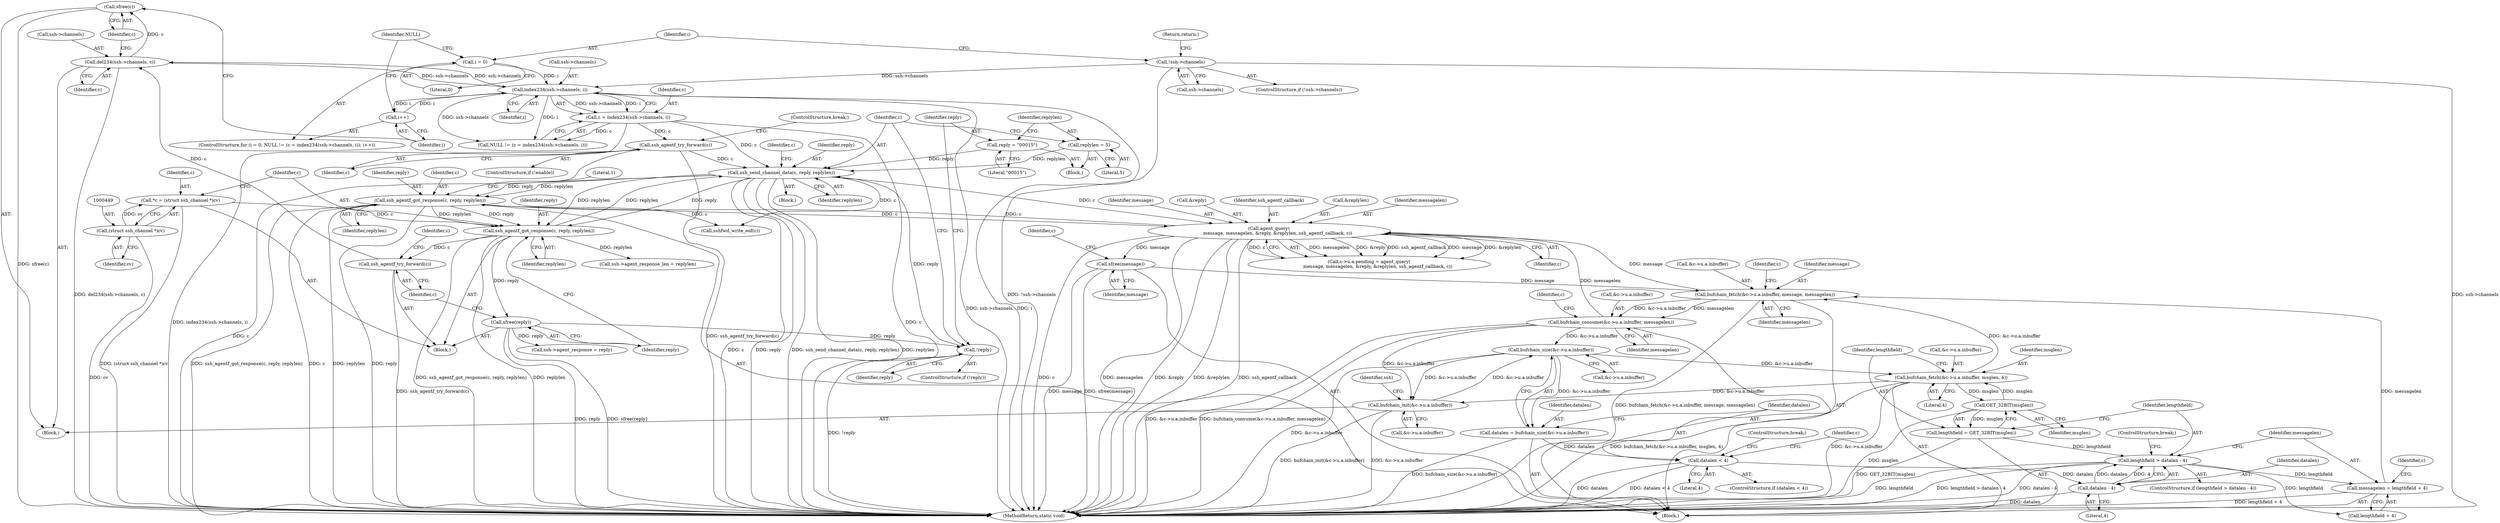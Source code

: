 digraph "0_tartarus_4ff22863d895cb7ebfced4cf923a012a614adaa8@API" {
"1000494" [label="(Call,sfree(c))"];
"1000489" [label="(Call,del234(ssh->channels, c))"];
"1000152" [label="(Call,index234(ssh->channels, i))"];
"1000139" [label="(Call,!ssh->channels)"];
"1000157" [label="(Call,i++)"];
"1000145" [label="(Call,i = 0)"];
"1000457" [label="(Call,ssh_agentf_try_forward(c))"];
"1000451" [label="(Call,ssh_agentf_got_response(c, reply, replylen))"];
"1000446" [label="(Call,*c = (struct ssh_channel *)cv)"];
"1000448" [label="(Call,(struct ssh_channel *)cv)"];
"1000290" [label="(Call,ssh_send_channel_data(c, reply, replylen))"];
"1000181" [label="(Call,ssh_agentf_try_forward(c))"];
"1000150" [label="(Call,c = index234(ssh->channels, i))"];
"1000284" [label="(Call,reply = \"\0\0\0\1\5\")"];
"1000281" [label="(Call,!reply)"];
"1000455" [label="(Call,sfree(reply))"];
"1000287" [label="(Call,replylen = 5)"];
"1000432" [label="(Call,ssh_agentf_got_response(c, reply, replylen))"];
"1000412" [label="(Call,agent_query(\n            message, messagelen, &reply, &replylen, ssh_agentf_callback, c))"];
"1000383" [label="(Call,bufchain_fetch(&c->u.a.inbuffer, message, messagelen))"];
"1000356" [label="(Call,bufchain_fetch(&c->u.a.inbuffer, msglen, 4))"];
"1000342" [label="(Call,bufchain_size(&c->u.a.inbuffer))"];
"1000468" [label="(Call,bufchain_init(&c->u.a.inbuffer))"];
"1000394" [label="(Call,bufchain_consume(&c->u.a.inbuffer, messagelen))"];
"1000369" [label="(Call,GET_32BIT(msglen))"];
"1000421" [label="(Call,sfree(message))"];
"1000378" [label="(Call,messagelen = lengthfield + 4)"];
"1000372" [label="(Call,lengthfield > datalen - 4)"];
"1000367" [label="(Call,lengthfield = GET_32BIT(msglen))"];
"1000374" [label="(Call,datalen - 4)"];
"1000352" [label="(Call,datalen < 4)"];
"1000340" [label="(Call,datalen = bufchain_size(&c->u.a.inbuffer))"];
"1000281" [label="(Call,!reply)"];
"1000458" [label="(Identifier,c)"];
"1000421" [label="(Call,sfree(message))"];
"1000393" [label="(Identifier,messagelen)"];
"1000354" [label="(Literal,4)"];
"1000373" [label="(Identifier,lengthfield)"];
"1000183" [label="(ControlStructure,break;)"];
"1000371" [label="(ControlStructure,if (lengthfield > datalen - 4))"];
"1000454" [label="(Identifier,replylen)"];
"1000291" [label="(Identifier,c)"];
"1000285" [label="(Identifier,reply)"];
"1000369" [label="(Call,GET_32BIT(msglen))"];
"1000446" [label="(Call,*c = (struct ssh_channel *)cv)"];
"1000341" [label="(Identifier,datalen)"];
"1000432" [label="(Call,ssh_agentf_got_response(c, reply, replylen))"];
"1000270" [label="(Block,)"];
"1000140" [label="(Call,ssh->channels)"];
"1000287" [label="(Call,replylen = 5)"];
"1000290" [label="(Call,ssh_send_channel_data(c, reply, replylen))"];
"1000211" [label="(Call,ssh->agent_response_len = replylen)"];
"1000435" [label="(Identifier,replylen)"];
"1000143" [label="(Return,return;)"];
"1000413" [label="(Identifier,message)"];
"1000280" [label="(ControlStructure,if (!reply))"];
"1000352" [label="(Call,datalen < 4)"];
"1000356" [label="(Call,bufchain_fetch(&c->u.a.inbuffer, msglen, 4))"];
"1000355" [label="(ControlStructure,break;)"];
"1000293" [label="(Identifier,replylen)"];
"1000374" [label="(Call,datalen - 4)"];
"1000372" [label="(Call,lengthfield > datalen - 4)"];
"1000368" [label="(Identifier,lengthfield)"];
"1000375" [label="(Identifier,datalen)"];
"1000448" [label="(Call,(struct ssh_channel *)cv)"];
"1000292" [label="(Identifier,reply)"];
"1000412" [label="(Call,agent_query(\n            message, messagelen, &reply, &replylen, ssh_agentf_callback, c))"];
"1000457" [label="(Call,ssh_agentf_try_forward(c))"];
"1000282" [label="(Identifier,reply)"];
"1000415" [label="(Call,&reply)"];
"1000151" [label="(Identifier,c)"];
"1000377" [label="(ControlStructure,break;)"];
"1000388" [label="(Identifier,c)"];
"1000404" [label="(Call,c->u.a.pending = agent_query(\n            message, messagelen, &reply, &replylen, ssh_agentf_callback, c))"];
"1000286" [label="(Literal,\"\0\0\0\1\5\")"];
"1000419" [label="(Identifier,ssh_agentf_callback)"];
"1000450" [label="(Identifier,cv)"];
"1000343" [label="(Call,&c->u.a.inbuffer)"];
"1000380" [label="(Call,lengthfield + 4)"];
"1000289" [label="(Literal,5)"];
"1000493" [label="(Identifier,c)"];
"1000384" [label="(Call,&c->u.a.inbuffer)"];
"1000181" [label="(Call,ssh_agentf_try_forward(c))"];
"1000370" [label="(Identifier,msglen)"];
"1000395" [label="(Call,&c->u.a.inbuffer)"];
"1000361" [label="(Identifier,c)"];
"1000366" [label="(Literal,4)"];
"1000455" [label="(Call,sfree(reply))"];
"1000417" [label="(Call,&replylen)"];
"1000394" [label="(Call,bufchain_consume(&c->u.a.inbuffer, messagelen))"];
"1000342" [label="(Call,bufchain_size(&c->u.a.inbuffer))"];
"1000453" [label="(Identifier,reply)"];
"1000288" [label="(Identifier,replylen)"];
"1000147" [label="(Literal,0)"];
"1000284" [label="(Call,reply = \"\0\0\0\1\5\")"];
"1000149" [label="(Identifier,NULL)"];
"1000399" [label="(Identifier,c)"];
"1000463" [label="(Identifier,c)"];
"1000452" [label="(Identifier,c)"];
"1000444" [label="(Block,)"];
"1000468" [label="(Call,bufchain_init(&c->u.a.inbuffer))"];
"1000158" [label="(Identifier,i)"];
"1000495" [label="(Identifier,c)"];
"1000144" [label="(ControlStructure,for (i = 0; NULL != (c = index234(ssh->channels, i)); i++))"];
"1000353" [label="(Identifier,datalen)"];
"1000178" [label="(ControlStructure,if (!enable))"];
"1000138" [label="(ControlStructure,if (!ssh->channels))"];
"1000340" [label="(Call,datalen = bufchain_size(&c->u.a.inbuffer))"];
"1000379" [label="(Identifier,messagelen)"];
"1000478" [label="(Identifier,ssh)"];
"1000496" [label="(MethodReturn,static void)"];
"1000451" [label="(Call,ssh_agentf_got_response(c, reply, replylen))"];
"1000206" [label="(Call,ssh->agent_response = reply)"];
"1000447" [label="(Identifier,c)"];
"1000408" [label="(Identifier,c)"];
"1000283" [label="(Block,)"];
"1000469" [label="(Call,&c->u.a.inbuffer)"];
"1000150" [label="(Call,c = index234(ssh->channels, i))"];
"1000139" [label="(Call,!ssh->channels)"];
"1000365" [label="(Identifier,msglen)"];
"1000145" [label="(Call,i = 0)"];
"1000307" [label="(Identifier,c)"];
"1000357" [label="(Call,&c->u.a.inbuffer)"];
"1000433" [label="(Identifier,c)"];
"1000153" [label="(Call,ssh->channels)"];
"1000383" [label="(Call,bufchain_fetch(&c->u.a.inbuffer, message, messagelen))"];
"1000157" [label="(Call,i++)"];
"1000442" [label="(Call,sshfwd_write_eof(c))"];
"1000414" [label="(Identifier,messagelen)"];
"1000489" [label="(Call,del234(ssh->channels, c))"];
"1000148" [label="(Call,NULL != (c = index234(ssh->channels, i)))"];
"1000490" [label="(Call,ssh->channels)"];
"1000422" [label="(Identifier,message)"];
"1000159" [label="(Block,)"];
"1000378" [label="(Call,messagelen = lengthfield + 4)"];
"1000367" [label="(Call,lengthfield = GET_32BIT(msglen))"];
"1000427" [label="(Identifier,c)"];
"1000403" [label="(Identifier,messagelen)"];
"1000420" [label="(Identifier,c)"];
"1000456" [label="(Identifier,reply)"];
"1000152" [label="(Call,index234(ssh->channels, i))"];
"1000182" [label="(Identifier,c)"];
"1000156" [label="(Identifier,i)"];
"1000392" [label="(Identifier,message)"];
"1000494" [label="(Call,sfree(c))"];
"1000339" [label="(Block,)"];
"1000338" [label="(Literal,1)"];
"1000146" [label="(Identifier,i)"];
"1000434" [label="(Identifier,reply)"];
"1000376" [label="(Literal,4)"];
"1000351" [label="(ControlStructure,if (datalen < 4))"];
"1000494" -> "1000159"  [label="AST: "];
"1000494" -> "1000495"  [label="CFG: "];
"1000495" -> "1000494"  [label="AST: "];
"1000158" -> "1000494"  [label="CFG: "];
"1000494" -> "1000496"  [label="DDG: sfree(c)"];
"1000489" -> "1000494"  [label="DDG: c"];
"1000489" -> "1000159"  [label="AST: "];
"1000489" -> "1000493"  [label="CFG: "];
"1000490" -> "1000489"  [label="AST: "];
"1000493" -> "1000489"  [label="AST: "];
"1000495" -> "1000489"  [label="CFG: "];
"1000489" -> "1000496"  [label="DDG: del234(ssh->channels, c)"];
"1000489" -> "1000152"  [label="DDG: ssh->channels"];
"1000152" -> "1000489"  [label="DDG: ssh->channels"];
"1000457" -> "1000489"  [label="DDG: c"];
"1000152" -> "1000150"  [label="AST: "];
"1000152" -> "1000156"  [label="CFG: "];
"1000153" -> "1000152"  [label="AST: "];
"1000156" -> "1000152"  [label="AST: "];
"1000150" -> "1000152"  [label="CFG: "];
"1000152" -> "1000496"  [label="DDG: ssh->channels"];
"1000152" -> "1000496"  [label="DDG: i"];
"1000152" -> "1000148"  [label="DDG: ssh->channels"];
"1000152" -> "1000148"  [label="DDG: i"];
"1000152" -> "1000150"  [label="DDG: ssh->channels"];
"1000152" -> "1000150"  [label="DDG: i"];
"1000139" -> "1000152"  [label="DDG: ssh->channels"];
"1000157" -> "1000152"  [label="DDG: i"];
"1000145" -> "1000152"  [label="DDG: i"];
"1000152" -> "1000157"  [label="DDG: i"];
"1000139" -> "1000138"  [label="AST: "];
"1000139" -> "1000140"  [label="CFG: "];
"1000140" -> "1000139"  [label="AST: "];
"1000143" -> "1000139"  [label="CFG: "];
"1000146" -> "1000139"  [label="CFG: "];
"1000139" -> "1000496"  [label="DDG: !ssh->channels"];
"1000139" -> "1000496"  [label="DDG: ssh->channels"];
"1000157" -> "1000144"  [label="AST: "];
"1000157" -> "1000158"  [label="CFG: "];
"1000158" -> "1000157"  [label="AST: "];
"1000149" -> "1000157"  [label="CFG: "];
"1000145" -> "1000144"  [label="AST: "];
"1000145" -> "1000147"  [label="CFG: "];
"1000146" -> "1000145"  [label="AST: "];
"1000147" -> "1000145"  [label="AST: "];
"1000149" -> "1000145"  [label="CFG: "];
"1000457" -> "1000444"  [label="AST: "];
"1000457" -> "1000458"  [label="CFG: "];
"1000458" -> "1000457"  [label="AST: "];
"1000463" -> "1000457"  [label="CFG: "];
"1000457" -> "1000496"  [label="DDG: ssh_agentf_try_forward(c)"];
"1000451" -> "1000457"  [label="DDG: c"];
"1000451" -> "1000444"  [label="AST: "];
"1000451" -> "1000454"  [label="CFG: "];
"1000452" -> "1000451"  [label="AST: "];
"1000453" -> "1000451"  [label="AST: "];
"1000454" -> "1000451"  [label="AST: "];
"1000456" -> "1000451"  [label="CFG: "];
"1000451" -> "1000496"  [label="DDG: ssh_agentf_got_response(c, reply, replylen)"];
"1000451" -> "1000496"  [label="DDG: replylen"];
"1000451" -> "1000211"  [label="DDG: replylen"];
"1000451" -> "1000290"  [label="DDG: replylen"];
"1000446" -> "1000451"  [label="DDG: c"];
"1000290" -> "1000451"  [label="DDG: reply"];
"1000290" -> "1000451"  [label="DDG: replylen"];
"1000432" -> "1000451"  [label="DDG: reply"];
"1000432" -> "1000451"  [label="DDG: replylen"];
"1000451" -> "1000455"  [label="DDG: reply"];
"1000446" -> "1000444"  [label="AST: "];
"1000446" -> "1000448"  [label="CFG: "];
"1000447" -> "1000446"  [label="AST: "];
"1000448" -> "1000446"  [label="AST: "];
"1000452" -> "1000446"  [label="CFG: "];
"1000446" -> "1000496"  [label="DDG: (struct ssh_channel *)cv"];
"1000448" -> "1000446"  [label="DDG: cv"];
"1000448" -> "1000450"  [label="CFG: "];
"1000449" -> "1000448"  [label="AST: "];
"1000450" -> "1000448"  [label="AST: "];
"1000448" -> "1000496"  [label="DDG: cv"];
"1000290" -> "1000270"  [label="AST: "];
"1000290" -> "1000293"  [label="CFG: "];
"1000291" -> "1000290"  [label="AST: "];
"1000292" -> "1000290"  [label="AST: "];
"1000293" -> "1000290"  [label="AST: "];
"1000307" -> "1000290"  [label="CFG: "];
"1000290" -> "1000496"  [label="DDG: c"];
"1000290" -> "1000496"  [label="DDG: reply"];
"1000290" -> "1000496"  [label="DDG: ssh_send_channel_data(c, reply, replylen)"];
"1000290" -> "1000496"  [label="DDG: replylen"];
"1000181" -> "1000290"  [label="DDG: c"];
"1000150" -> "1000290"  [label="DDG: c"];
"1000284" -> "1000290"  [label="DDG: reply"];
"1000281" -> "1000290"  [label="DDG: reply"];
"1000287" -> "1000290"  [label="DDG: replylen"];
"1000290" -> "1000412"  [label="DDG: c"];
"1000290" -> "1000432"  [label="DDG: reply"];
"1000290" -> "1000432"  [label="DDG: replylen"];
"1000290" -> "1000442"  [label="DDG: c"];
"1000181" -> "1000178"  [label="AST: "];
"1000181" -> "1000182"  [label="CFG: "];
"1000182" -> "1000181"  [label="AST: "];
"1000183" -> "1000181"  [label="CFG: "];
"1000181" -> "1000496"  [label="DDG: c"];
"1000181" -> "1000496"  [label="DDG: ssh_agentf_try_forward(c)"];
"1000150" -> "1000181"  [label="DDG: c"];
"1000150" -> "1000148"  [label="AST: "];
"1000151" -> "1000150"  [label="AST: "];
"1000148" -> "1000150"  [label="CFG: "];
"1000150" -> "1000496"  [label="DDG: c"];
"1000150" -> "1000496"  [label="DDG: index234(ssh->channels, i)"];
"1000150" -> "1000148"  [label="DDG: c"];
"1000284" -> "1000283"  [label="AST: "];
"1000284" -> "1000286"  [label="CFG: "];
"1000285" -> "1000284"  [label="AST: "];
"1000286" -> "1000284"  [label="AST: "];
"1000288" -> "1000284"  [label="CFG: "];
"1000281" -> "1000280"  [label="AST: "];
"1000281" -> "1000282"  [label="CFG: "];
"1000282" -> "1000281"  [label="AST: "];
"1000285" -> "1000281"  [label="CFG: "];
"1000291" -> "1000281"  [label="CFG: "];
"1000281" -> "1000496"  [label="DDG: !reply"];
"1000455" -> "1000281"  [label="DDG: reply"];
"1000455" -> "1000444"  [label="AST: "];
"1000455" -> "1000456"  [label="CFG: "];
"1000456" -> "1000455"  [label="AST: "];
"1000458" -> "1000455"  [label="CFG: "];
"1000455" -> "1000496"  [label="DDG: sfree(reply)"];
"1000455" -> "1000496"  [label="DDG: reply"];
"1000455" -> "1000206"  [label="DDG: reply"];
"1000287" -> "1000283"  [label="AST: "];
"1000287" -> "1000289"  [label="CFG: "];
"1000288" -> "1000287"  [label="AST: "];
"1000289" -> "1000287"  [label="AST: "];
"1000291" -> "1000287"  [label="CFG: "];
"1000432" -> "1000339"  [label="AST: "];
"1000432" -> "1000435"  [label="CFG: "];
"1000433" -> "1000432"  [label="AST: "];
"1000434" -> "1000432"  [label="AST: "];
"1000435" -> "1000432"  [label="AST: "];
"1000338" -> "1000432"  [label="CFG: "];
"1000432" -> "1000496"  [label="DDG: reply"];
"1000432" -> "1000496"  [label="DDG: ssh_agentf_got_response(c, reply, replylen)"];
"1000432" -> "1000496"  [label="DDG: c"];
"1000432" -> "1000496"  [label="DDG: replylen"];
"1000432" -> "1000412"  [label="DDG: c"];
"1000412" -> "1000432"  [label="DDG: c"];
"1000432" -> "1000442"  [label="DDG: c"];
"1000412" -> "1000404"  [label="AST: "];
"1000412" -> "1000420"  [label="CFG: "];
"1000413" -> "1000412"  [label="AST: "];
"1000414" -> "1000412"  [label="AST: "];
"1000415" -> "1000412"  [label="AST: "];
"1000417" -> "1000412"  [label="AST: "];
"1000419" -> "1000412"  [label="AST: "];
"1000420" -> "1000412"  [label="AST: "];
"1000404" -> "1000412"  [label="CFG: "];
"1000412" -> "1000496"  [label="DDG: c"];
"1000412" -> "1000496"  [label="DDG: messagelen"];
"1000412" -> "1000496"  [label="DDG: &reply"];
"1000412" -> "1000496"  [label="DDG: &replylen"];
"1000412" -> "1000496"  [label="DDG: ssh_agentf_callback"];
"1000412" -> "1000404"  [label="DDG: messagelen"];
"1000412" -> "1000404"  [label="DDG: &reply"];
"1000412" -> "1000404"  [label="DDG: ssh_agentf_callback"];
"1000412" -> "1000404"  [label="DDG: message"];
"1000412" -> "1000404"  [label="DDG: &replylen"];
"1000412" -> "1000404"  [label="DDG: c"];
"1000383" -> "1000412"  [label="DDG: message"];
"1000394" -> "1000412"  [label="DDG: messagelen"];
"1000412" -> "1000421"  [label="DDG: message"];
"1000383" -> "1000339"  [label="AST: "];
"1000383" -> "1000393"  [label="CFG: "];
"1000384" -> "1000383"  [label="AST: "];
"1000392" -> "1000383"  [label="AST: "];
"1000393" -> "1000383"  [label="AST: "];
"1000399" -> "1000383"  [label="CFG: "];
"1000383" -> "1000496"  [label="DDG: bufchain_fetch(&c->u.a.inbuffer, message, messagelen)"];
"1000356" -> "1000383"  [label="DDG: &c->u.a.inbuffer"];
"1000421" -> "1000383"  [label="DDG: message"];
"1000378" -> "1000383"  [label="DDG: messagelen"];
"1000383" -> "1000394"  [label="DDG: &c->u.a.inbuffer"];
"1000383" -> "1000394"  [label="DDG: messagelen"];
"1000356" -> "1000339"  [label="AST: "];
"1000356" -> "1000366"  [label="CFG: "];
"1000357" -> "1000356"  [label="AST: "];
"1000365" -> "1000356"  [label="AST: "];
"1000366" -> "1000356"  [label="AST: "];
"1000368" -> "1000356"  [label="CFG: "];
"1000356" -> "1000496"  [label="DDG: bufchain_fetch(&c->u.a.inbuffer, msglen, 4)"];
"1000356" -> "1000496"  [label="DDG: &c->u.a.inbuffer"];
"1000342" -> "1000356"  [label="DDG: &c->u.a.inbuffer"];
"1000369" -> "1000356"  [label="DDG: msglen"];
"1000356" -> "1000369"  [label="DDG: msglen"];
"1000356" -> "1000468"  [label="DDG: &c->u.a.inbuffer"];
"1000342" -> "1000340"  [label="AST: "];
"1000342" -> "1000343"  [label="CFG: "];
"1000343" -> "1000342"  [label="AST: "];
"1000340" -> "1000342"  [label="CFG: "];
"1000342" -> "1000496"  [label="DDG: &c->u.a.inbuffer"];
"1000342" -> "1000340"  [label="DDG: &c->u.a.inbuffer"];
"1000468" -> "1000342"  [label="DDG: &c->u.a.inbuffer"];
"1000394" -> "1000342"  [label="DDG: &c->u.a.inbuffer"];
"1000342" -> "1000468"  [label="DDG: &c->u.a.inbuffer"];
"1000468" -> "1000159"  [label="AST: "];
"1000468" -> "1000469"  [label="CFG: "];
"1000469" -> "1000468"  [label="AST: "];
"1000478" -> "1000468"  [label="CFG: "];
"1000468" -> "1000496"  [label="DDG: bufchain_init(&c->u.a.inbuffer)"];
"1000468" -> "1000496"  [label="DDG: &c->u.a.inbuffer"];
"1000394" -> "1000468"  [label="DDG: &c->u.a.inbuffer"];
"1000394" -> "1000339"  [label="AST: "];
"1000394" -> "1000403"  [label="CFG: "];
"1000395" -> "1000394"  [label="AST: "];
"1000403" -> "1000394"  [label="AST: "];
"1000408" -> "1000394"  [label="CFG: "];
"1000394" -> "1000496"  [label="DDG: bufchain_consume(&c->u.a.inbuffer, messagelen)"];
"1000394" -> "1000496"  [label="DDG: &c->u.a.inbuffer"];
"1000369" -> "1000367"  [label="AST: "];
"1000369" -> "1000370"  [label="CFG: "];
"1000370" -> "1000369"  [label="AST: "];
"1000367" -> "1000369"  [label="CFG: "];
"1000369" -> "1000496"  [label="DDG: msglen"];
"1000369" -> "1000367"  [label="DDG: msglen"];
"1000421" -> "1000339"  [label="AST: "];
"1000421" -> "1000422"  [label="CFG: "];
"1000422" -> "1000421"  [label="AST: "];
"1000427" -> "1000421"  [label="CFG: "];
"1000421" -> "1000496"  [label="DDG: message"];
"1000421" -> "1000496"  [label="DDG: sfree(message)"];
"1000378" -> "1000339"  [label="AST: "];
"1000378" -> "1000380"  [label="CFG: "];
"1000379" -> "1000378"  [label="AST: "];
"1000380" -> "1000378"  [label="AST: "];
"1000388" -> "1000378"  [label="CFG: "];
"1000378" -> "1000496"  [label="DDG: lengthfield + 4"];
"1000372" -> "1000378"  [label="DDG: lengthfield"];
"1000372" -> "1000371"  [label="AST: "];
"1000372" -> "1000374"  [label="CFG: "];
"1000373" -> "1000372"  [label="AST: "];
"1000374" -> "1000372"  [label="AST: "];
"1000377" -> "1000372"  [label="CFG: "];
"1000379" -> "1000372"  [label="CFG: "];
"1000372" -> "1000496"  [label="DDG: lengthfield"];
"1000372" -> "1000496"  [label="DDG: lengthfield > datalen - 4"];
"1000372" -> "1000496"  [label="DDG: datalen - 4"];
"1000367" -> "1000372"  [label="DDG: lengthfield"];
"1000374" -> "1000372"  [label="DDG: datalen"];
"1000374" -> "1000372"  [label="DDG: 4"];
"1000372" -> "1000380"  [label="DDG: lengthfield"];
"1000367" -> "1000339"  [label="AST: "];
"1000368" -> "1000367"  [label="AST: "];
"1000373" -> "1000367"  [label="CFG: "];
"1000367" -> "1000496"  [label="DDG: GET_32BIT(msglen)"];
"1000374" -> "1000376"  [label="CFG: "];
"1000375" -> "1000374"  [label="AST: "];
"1000376" -> "1000374"  [label="AST: "];
"1000374" -> "1000496"  [label="DDG: datalen"];
"1000352" -> "1000374"  [label="DDG: datalen"];
"1000352" -> "1000351"  [label="AST: "];
"1000352" -> "1000354"  [label="CFG: "];
"1000353" -> "1000352"  [label="AST: "];
"1000354" -> "1000352"  [label="AST: "];
"1000355" -> "1000352"  [label="CFG: "];
"1000361" -> "1000352"  [label="CFG: "];
"1000352" -> "1000496"  [label="DDG: datalen"];
"1000352" -> "1000496"  [label="DDG: datalen < 4"];
"1000340" -> "1000352"  [label="DDG: datalen"];
"1000340" -> "1000339"  [label="AST: "];
"1000341" -> "1000340"  [label="AST: "];
"1000353" -> "1000340"  [label="CFG: "];
"1000340" -> "1000496"  [label="DDG: bufchain_size(&c->u.a.inbuffer)"];
}
